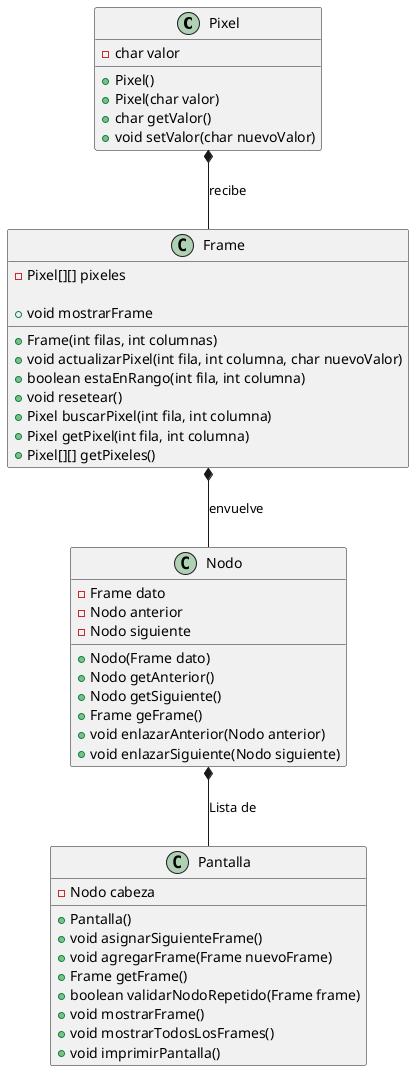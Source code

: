 @startuml ModoEntrelazado

class Pixel {
    - char valor

    + Pixel()
    + Pixel(char valor)
    + char getValor()
    + void setValor(char nuevoValor)
}

class Frame {
    - Pixel[][] pixeles

    + Frame(int filas, int columnas)
    + void actualizarPixel(int fila, int columna, char nuevoValor)
    + boolean estaEnRango(int fila, int columna)
    + void resetear()
    + Pixel buscarPixel(int fila, int columna)
    + Pixel getPixel(int fila, int columna)
    + Pixel[][] getPixeles()
    + void mostrarFrame
}

class Nodo {
    - Frame dato
    - Nodo anterior
    - Nodo siguiente

    + Nodo(Frame dato)
    + Nodo getAnterior()
    + Nodo getSiguiente()
    + Frame geFrame()
    + void enlazarAnterior(Nodo anterior)
    + void enlazarSiguiente(Nodo siguiente)
}

class Pantalla {
    - Nodo cabeza

    + Pantalla()
    + void asignarSiguienteFrame()
    + void agregarFrame(Frame nuevoFrame)
    + Frame getFrame()
    + boolean validarNodoRepetido(Frame frame)
    + void mostrarFrame()
    + void mostrarTodosLosFrames()
    + void imprimirPantalla()


}

Pixel *-- Frame : recibe
Frame *-- Nodo : envuelve
Nodo *-- Pantalla : Lista de

@enduml